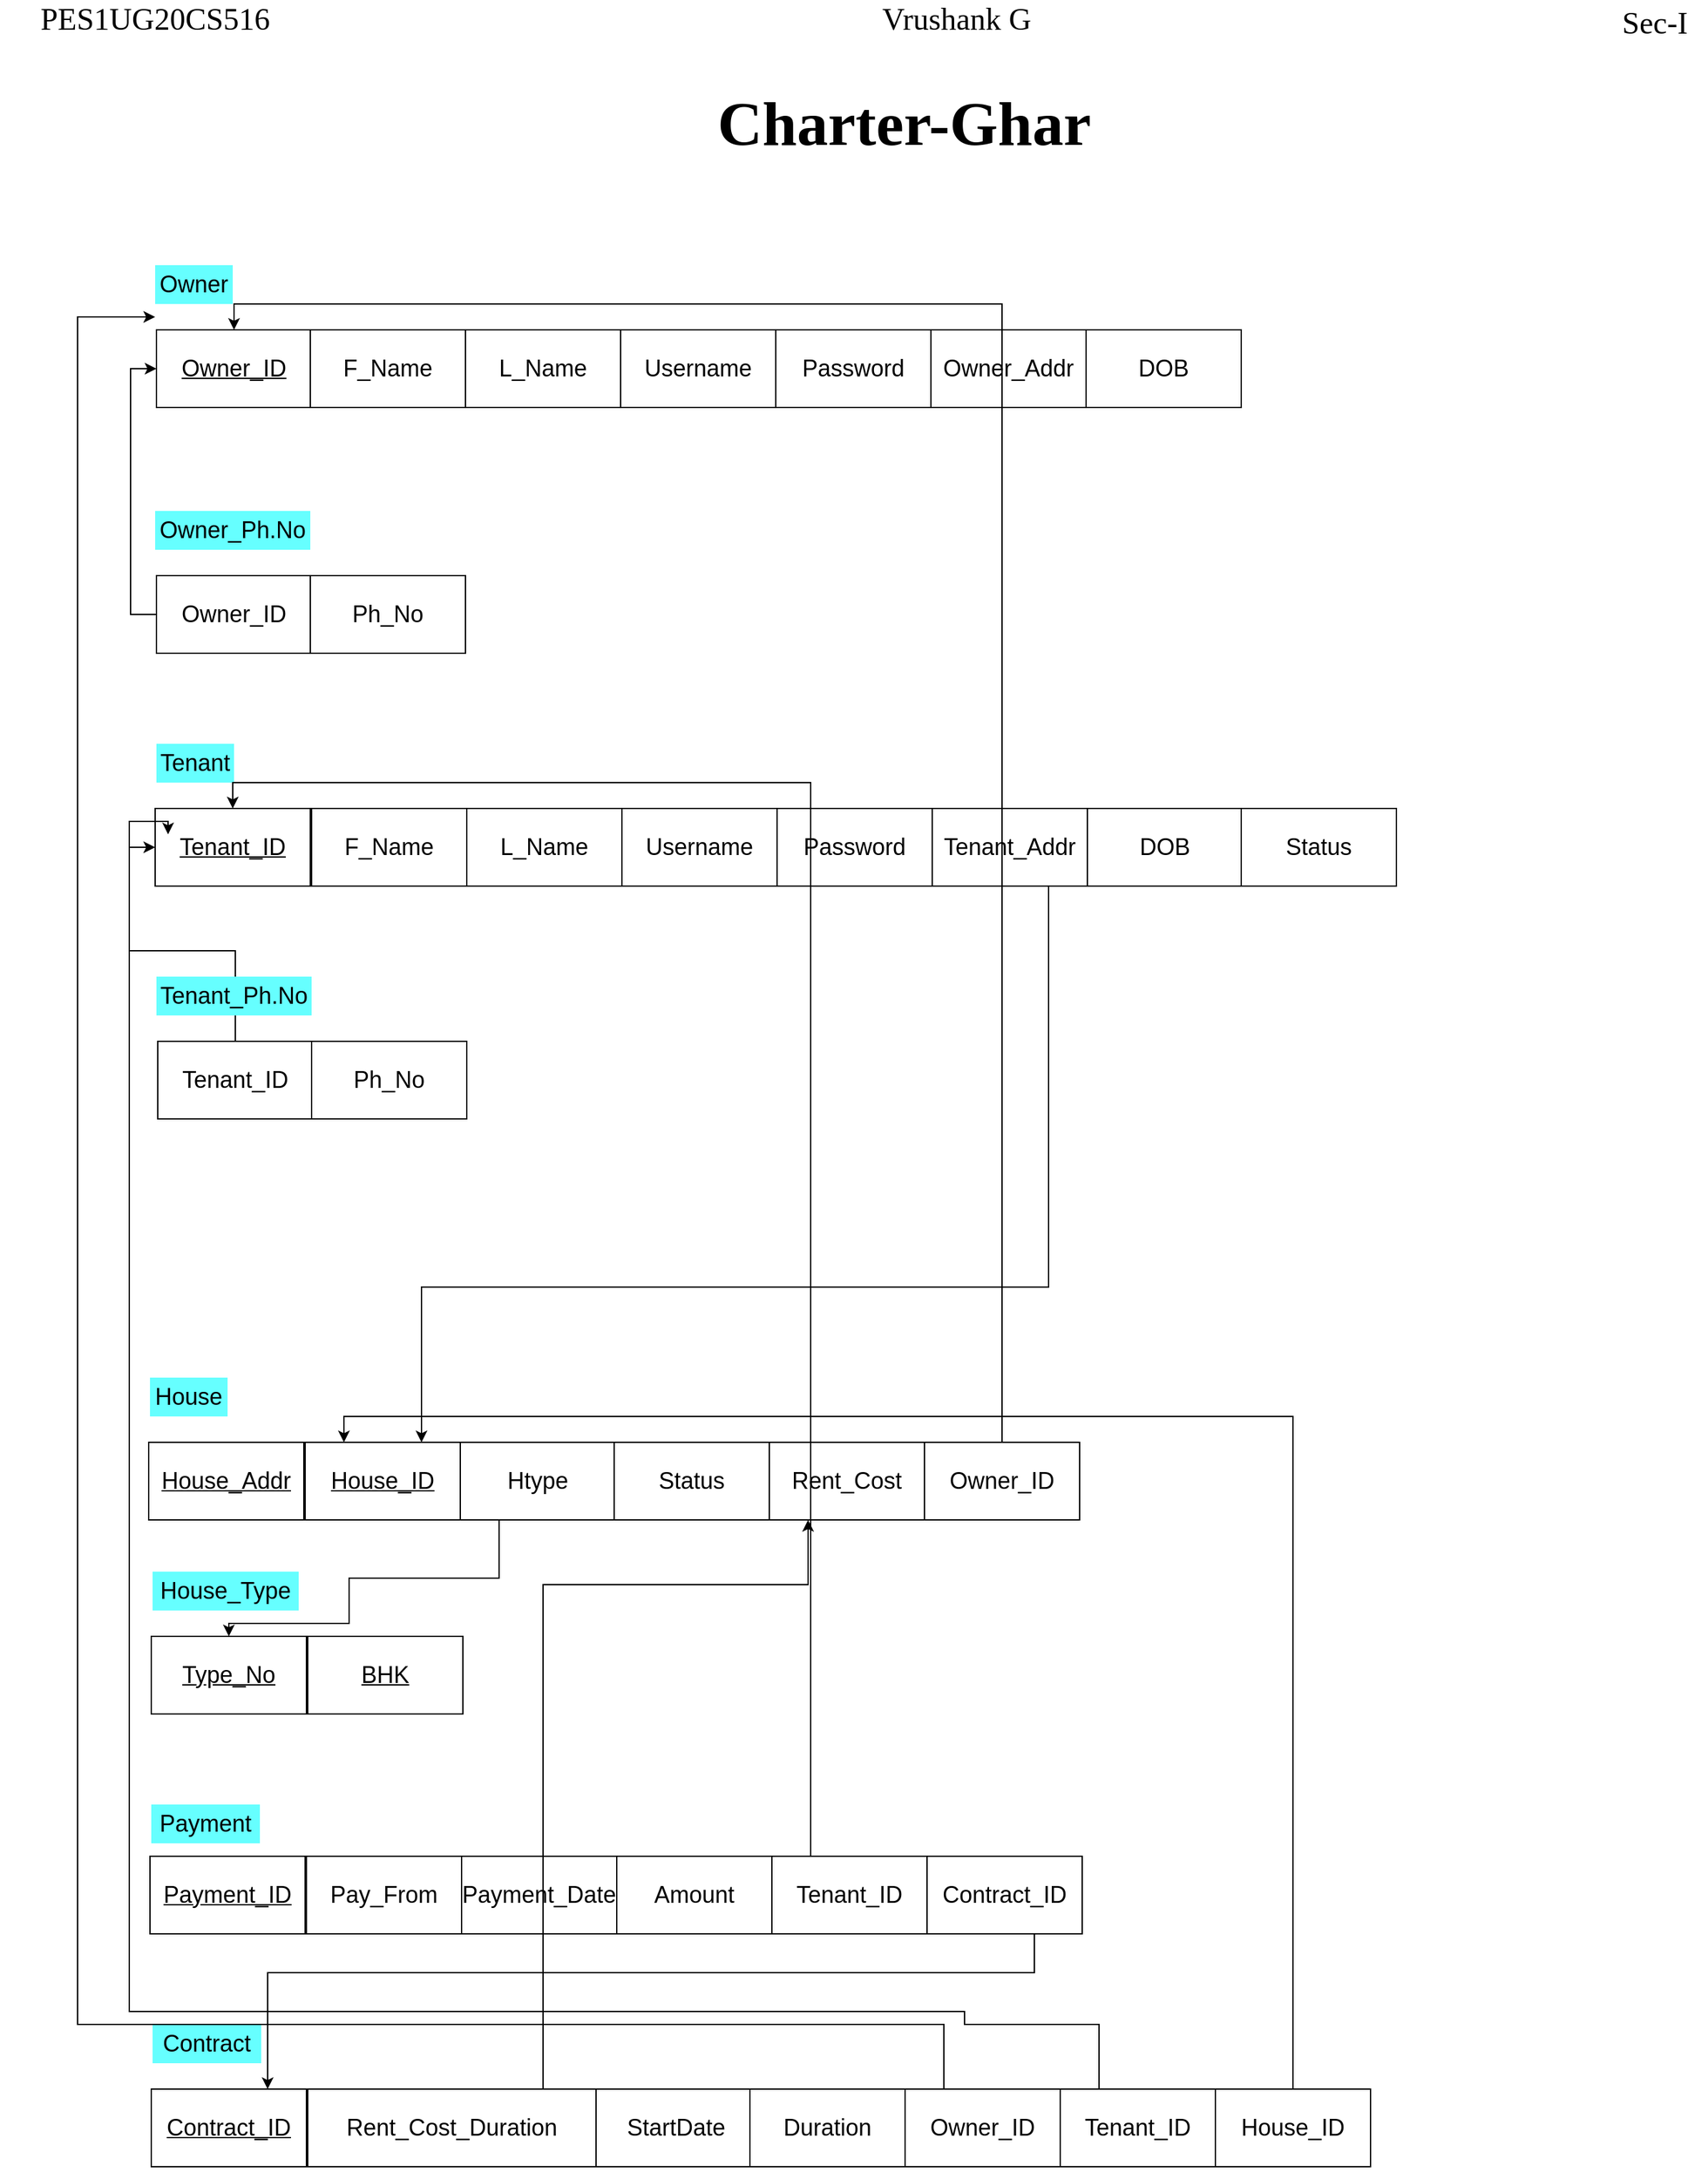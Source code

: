 <mxfile version="20.5.3" type="device"><diagram id="kgpKYQtTHZ0yAKxKKP6v" name="Page-1"><mxGraphModel dx="1826" dy="781" grid="1" gridSize="10" guides="1" tooltips="1" connect="1" arrows="1" fold="1" page="1" pageScale="1" pageWidth="850" pageHeight="1100" math="0" shadow="0"><root><mxCell id="0"/><mxCell id="1" parent="0"/><mxCell id="XXm71MpC5vUa16gWGihy-1" value="&lt;font style=&quot;font-size: 24px;&quot; face=&quot;Lucida Console&quot;&gt;PES1UG20CS516&lt;/font&gt;" style="text;html=1;strokeColor=none;fillColor=none;align=center;verticalAlign=middle;whiteSpace=wrap;rounded=0;" parent="1" vertex="1"><mxGeometry x="70" y="30" width="240" height="20" as="geometry"/></mxCell><mxCell id="XXm71MpC5vUa16gWGihy-2" value="Sec-I" style="text;html=1;strokeColor=none;fillColor=none;align=center;verticalAlign=middle;whiteSpace=wrap;rounded=0;fontFamily=Lucida Console;fontSize=24;" parent="1" vertex="1"><mxGeometry x="1310" y="30" width="80" height="25" as="geometry"/></mxCell><mxCell id="XXm71MpC5vUa16gWGihy-3" value="Vrushank G" style="text;html=1;strokeColor=none;fillColor=none;align=center;verticalAlign=middle;whiteSpace=wrap;rounded=0;fontFamily=Lucida Console;fontSize=24;" parent="1" vertex="1"><mxGeometry x="730" y="25" width="160" height="30" as="geometry"/></mxCell><mxCell id="XXm71MpC5vUa16gWGihy-5" value="&lt;h1&gt;Charter-Ghar&lt;/h1&gt;" style="text;html=1;strokeColor=none;fillColor=none;spacing=5;spacingTop=-20;whiteSpace=wrap;overflow=hidden;rounded=0;fontFamily=Lucida Console;fontSize=24;" parent="1" vertex="1"><mxGeometry x="620" y="70" width="380" height="120" as="geometry"/></mxCell><mxCell id="XXm71MpC5vUa16gWGihy-10" value="&lt;font style=&quot;font-size: 18px;&quot;&gt;&lt;u&gt;Owner_ID&lt;/u&gt;&lt;/font&gt;" style="rounded=0;whiteSpace=wrap;html=1;" parent="1" vertex="1"><mxGeometry x="191" y="280" width="120" height="60" as="geometry"/></mxCell><mxCell id="XXm71MpC5vUa16gWGihy-11" value="&lt;font style=&quot;font-size: 18px;&quot;&gt;F_Name&lt;/font&gt;" style="rounded=0;whiteSpace=wrap;html=1;" parent="1" vertex="1"><mxGeometry x="310" y="280" width="120" height="60" as="geometry"/></mxCell><mxCell id="XXm71MpC5vUa16gWGihy-12" value="&lt;font style=&quot;font-size: 18px;&quot;&gt;Owner&lt;/font&gt;" style="text;html=1;strokeColor=none;fillColor=#66FFFF;align=center;verticalAlign=middle;whiteSpace=wrap;rounded=0;" parent="1" vertex="1"><mxGeometry x="190" y="230" width="60" height="30" as="geometry"/></mxCell><mxCell id="XXm71MpC5vUa16gWGihy-13" value="L_Name" style="rounded=0;whiteSpace=wrap;html=1;fontSize=18;fillColor=#FFFFFF;" parent="1" vertex="1"><mxGeometry x="430" y="280" width="120" height="60" as="geometry"/></mxCell><mxCell id="XXm71MpC5vUa16gWGihy-14" value="Username" style="rounded=0;whiteSpace=wrap;html=1;fontSize=18;fillColor=#FFFFFF;" parent="1" vertex="1"><mxGeometry x="550" y="280" width="120" height="60" as="geometry"/></mxCell><mxCell id="XXm71MpC5vUa16gWGihy-15" value="Password" style="rounded=0;whiteSpace=wrap;html=1;fontSize=18;fillColor=#FFFFFF;" parent="1" vertex="1"><mxGeometry x="670" y="280" width="120" height="60" as="geometry"/></mxCell><mxCell id="XXm71MpC5vUa16gWGihy-16" value="Owner_Addr" style="rounded=0;whiteSpace=wrap;html=1;fontSize=18;fillColor=#FFFFFF;" parent="1" vertex="1"><mxGeometry x="790" y="280" width="120" height="60" as="geometry"/></mxCell><mxCell id="XXm71MpC5vUa16gWGihy-17" value="DOB" style="rounded=0;whiteSpace=wrap;html=1;fontSize=18;fillColor=#FFFFFF;" parent="1" vertex="1"><mxGeometry x="910" y="280" width="120" height="60" as="geometry"/></mxCell><mxCell id="XXm71MpC5vUa16gWGihy-20" value="&lt;font style=&quot;font-size: 18px;&quot;&gt;&lt;u&gt;Tenant_ID&lt;/u&gt;&lt;/font&gt;" style="rounded=0;whiteSpace=wrap;html=1;" parent="1" vertex="1"><mxGeometry x="190" y="650" width="120" height="60" as="geometry"/></mxCell><mxCell id="XXm71MpC5vUa16gWGihy-21" value="&lt;font style=&quot;font-size: 18px;&quot;&gt;Tenant&lt;/font&gt;" style="text;html=1;strokeColor=none;fillColor=#66FFFF;align=center;verticalAlign=middle;whiteSpace=wrap;rounded=0;" parent="1" vertex="1"><mxGeometry x="191" y="600" width="60" height="30" as="geometry"/></mxCell><mxCell id="XXm71MpC5vUa16gWGihy-22" value="L_Name" style="rounded=0;whiteSpace=wrap;html=1;fontSize=18;fillColor=#FFFFFF;" parent="1" vertex="1"><mxGeometry x="431" y="650" width="120" height="60" as="geometry"/></mxCell><mxCell id="XXm71MpC5vUa16gWGihy-23" value="Username" style="rounded=0;whiteSpace=wrap;html=1;fontSize=18;fillColor=#FFFFFF;" parent="1" vertex="1"><mxGeometry x="551" y="650" width="120" height="60" as="geometry"/></mxCell><mxCell id="XXm71MpC5vUa16gWGihy-24" value="Password" style="rounded=0;whiteSpace=wrap;html=1;fontSize=18;fillColor=#FFFFFF;" parent="1" vertex="1"><mxGeometry x="671" y="650" width="120" height="60" as="geometry"/></mxCell><mxCell id="qqbGo0hnAGZ8SuYy_blI-11" style="edgeStyle=orthogonalEdgeStyle;rounded=0;orthogonalLoop=1;jettySize=auto;html=1;exitX=0.75;exitY=1;exitDx=0;exitDy=0;entryX=0.75;entryY=0;entryDx=0;entryDy=0;" parent="1" source="XXm71MpC5vUa16gWGihy-25" target="XXm71MpC5vUa16gWGihy-62" edge="1"><mxGeometry relative="1" as="geometry"><Array as="points"><mxPoint x="881" y="1020"/><mxPoint x="396" y="1020"/></Array></mxGeometry></mxCell><mxCell id="XXm71MpC5vUa16gWGihy-25" value="Tenant_Addr" style="rounded=0;whiteSpace=wrap;html=1;fontSize=18;fillColor=#FFFFFF;" parent="1" vertex="1"><mxGeometry x="791" y="650" width="120" height="60" as="geometry"/></mxCell><mxCell id="XXm71MpC5vUa16gWGihy-26" value="DOB" style="rounded=0;whiteSpace=wrap;html=1;fontSize=18;fillColor=#FFFFFF;" parent="1" vertex="1"><mxGeometry x="911" y="650" width="120" height="60" as="geometry"/></mxCell><mxCell id="XXm71MpC5vUa16gWGihy-28" value="&lt;font style=&quot;font-size: 18px;&quot;&gt;F_Name&lt;/font&gt;" style="rounded=0;whiteSpace=wrap;html=1;" parent="1" vertex="1"><mxGeometry x="311" y="650" width="120" height="60" as="geometry"/></mxCell><mxCell id="XXm71MpC5vUa16gWGihy-29" value="Status" style="rounded=0;whiteSpace=wrap;html=1;fontSize=18;fillColor=#FFFFFF;" parent="1" vertex="1"><mxGeometry x="1030" y="650" width="120" height="60" as="geometry"/></mxCell><mxCell id="XXm71MpC5vUa16gWGihy-52" style="edgeStyle=orthogonalEdgeStyle;rounded=0;orthogonalLoop=1;jettySize=auto;html=1;exitX=0;exitY=0.5;exitDx=0;exitDy=0;entryX=0;entryY=0.5;entryDx=0;entryDy=0;fontSize=18;" parent="1" source="XXm71MpC5vUa16gWGihy-43" target="XXm71MpC5vUa16gWGihy-10" edge="1"><mxGeometry relative="1" as="geometry"/></mxCell><mxCell id="XXm71MpC5vUa16gWGihy-43" value="&lt;font style=&quot;font-size: 18px;&quot;&gt;Owner_ID&lt;/font&gt;" style="rounded=0;whiteSpace=wrap;html=1;" parent="1" vertex="1"><mxGeometry x="191" y="470" width="120" height="60" as="geometry"/></mxCell><mxCell id="XXm71MpC5vUa16gWGihy-44" value="&lt;font style=&quot;font-size: 18px;&quot;&gt;Ph_No&lt;/font&gt;" style="rounded=0;whiteSpace=wrap;html=1;" parent="1" vertex="1"><mxGeometry x="310" y="470" width="120" height="60" as="geometry"/></mxCell><mxCell id="XXm71MpC5vUa16gWGihy-45" value="&lt;font style=&quot;font-size: 18px;&quot;&gt;Owner_Ph.No&lt;/font&gt;" style="text;html=1;strokeColor=none;fillColor=#66FFFF;align=center;verticalAlign=middle;whiteSpace=wrap;rounded=0;" parent="1" vertex="1"><mxGeometry x="190" y="420" width="120" height="30" as="geometry"/></mxCell><mxCell id="XXm71MpC5vUa16gWGihy-57" style="edgeStyle=orthogonalEdgeStyle;rounded=0;orthogonalLoop=1;jettySize=auto;html=1;fontSize=18;entryX=0;entryY=0.5;entryDx=0;entryDy=0;" parent="1" source="XXm71MpC5vUa16gWGihy-53" target="XXm71MpC5vUa16gWGihy-20" edge="1"><mxGeometry relative="1" as="geometry"><mxPoint x="170" y="680" as="targetPoint"/><Array as="points"><mxPoint x="252" y="760"/><mxPoint x="170" y="760"/><mxPoint x="170" y="680"/></Array></mxGeometry></mxCell><mxCell id="XXm71MpC5vUa16gWGihy-53" value="&lt;font style=&quot;font-size: 18px;&quot;&gt;Tenant_ID&lt;/font&gt;" style="rounded=0;whiteSpace=wrap;html=1;" parent="1" vertex="1"><mxGeometry x="192" y="830" width="120" height="60" as="geometry"/></mxCell><mxCell id="XXm71MpC5vUa16gWGihy-54" value="&lt;font style=&quot;font-size: 18px;&quot;&gt;Ph_No&lt;/font&gt;" style="rounded=0;whiteSpace=wrap;html=1;" parent="1" vertex="1"><mxGeometry x="311" y="830" width="120" height="60" as="geometry"/></mxCell><mxCell id="XXm71MpC5vUa16gWGihy-55" value="&lt;font style=&quot;font-size: 18px;&quot;&gt;Tenant_Ph.No&lt;/font&gt;" style="text;html=1;strokeColor=none;fillColor=#66FFFF;align=center;verticalAlign=middle;whiteSpace=wrap;rounded=0;" parent="1" vertex="1"><mxGeometry x="191" y="780" width="120" height="30" as="geometry"/></mxCell><mxCell id="XXm71MpC5vUa16gWGihy-61" value="&lt;font style=&quot;font-size: 18px;&quot;&gt;&lt;u&gt;House_Addr&lt;/u&gt;&lt;/font&gt;" style="rounded=0;whiteSpace=wrap;html=1;" parent="1" vertex="1"><mxGeometry x="185" y="1140" width="120" height="60" as="geometry"/></mxCell><mxCell id="XXm71MpC5vUa16gWGihy-62" value="&lt;span style=&quot;font-size: 18px;&quot;&gt;&lt;u&gt;House_ID&lt;/u&gt;&lt;/span&gt;" style="rounded=0;whiteSpace=wrap;html=1;" parent="1" vertex="1"><mxGeometry x="306" y="1140" width="120" height="60" as="geometry"/></mxCell><mxCell id="XXm71MpC5vUa16gWGihy-63" value="&lt;font style=&quot;font-size: 18px;&quot;&gt;House&lt;/font&gt;" style="text;html=1;strokeColor=none;fillColor=#66FFFF;align=center;verticalAlign=middle;whiteSpace=wrap;rounded=0;" parent="1" vertex="1"><mxGeometry x="186" y="1090" width="60" height="30" as="geometry"/></mxCell><mxCell id="NHOiOmwXmnxXCTb3upP3-7" style="edgeStyle=orthogonalEdgeStyle;rounded=0;orthogonalLoop=1;jettySize=auto;html=1;exitX=0.25;exitY=1;exitDx=0;exitDy=0;" parent="1" source="XXm71MpC5vUa16gWGihy-64" target="NHOiOmwXmnxXCTb3upP3-2" edge="1"><mxGeometry relative="1" as="geometry"><Array as="points"><mxPoint x="456" y="1245"/><mxPoint x="340" y="1245"/><mxPoint x="340" y="1280"/><mxPoint x="247" y="1280"/></Array></mxGeometry></mxCell><mxCell id="XXm71MpC5vUa16gWGihy-64" value="Htype" style="rounded=0;whiteSpace=wrap;html=1;fontSize=18;fillColor=#FFFFFF;" parent="1" vertex="1"><mxGeometry x="426" y="1140" width="120" height="60" as="geometry"/></mxCell><mxCell id="XXm71MpC5vUa16gWGihy-65" value="Status" style="rounded=0;whiteSpace=wrap;html=1;fontSize=18;fillColor=#FFFFFF;" parent="1" vertex="1"><mxGeometry x="545" y="1140" width="120" height="60" as="geometry"/></mxCell><mxCell id="XXm71MpC5vUa16gWGihy-66" value="Rent_Cost" style="rounded=0;whiteSpace=wrap;html=1;fontSize=18;fillColor=#FFFFFF;" parent="1" vertex="1"><mxGeometry x="665" y="1140" width="120" height="60" as="geometry"/></mxCell><mxCell id="XXm71MpC5vUa16gWGihy-69" style="edgeStyle=orthogonalEdgeStyle;rounded=0;orthogonalLoop=1;jettySize=auto;html=1;exitX=0.5;exitY=0;exitDx=0;exitDy=0;entryX=0.5;entryY=0;entryDx=0;entryDy=0;fontSize=18;" parent="1" source="XXm71MpC5vUa16gWGihy-67" target="XXm71MpC5vUa16gWGihy-10" edge="1"><mxGeometry relative="1" as="geometry"/></mxCell><mxCell id="XXm71MpC5vUa16gWGihy-67" value="Owner_ID" style="rounded=0;whiteSpace=wrap;html=1;fontSize=18;fillColor=#FFFFFF;" parent="1" vertex="1"><mxGeometry x="785" y="1140" width="120" height="60" as="geometry"/></mxCell><mxCell id="XXm71MpC5vUa16gWGihy-70" value="&lt;font style=&quot;font-size: 18px;&quot;&gt;&lt;u&gt;Payment_ID&lt;/u&gt;&lt;/font&gt;" style="rounded=0;whiteSpace=wrap;html=1;" parent="1" vertex="1"><mxGeometry x="186" y="1460" width="120" height="60" as="geometry"/></mxCell><mxCell id="XXm71MpC5vUa16gWGihy-71" value="&lt;span style=&quot;font-size: 18px;&quot;&gt;Pay_From&lt;/span&gt;" style="rounded=0;whiteSpace=wrap;html=1;" parent="1" vertex="1"><mxGeometry x="307" y="1460" width="120" height="60" as="geometry"/></mxCell><mxCell id="XXm71MpC5vUa16gWGihy-72" value="&lt;font style=&quot;font-size: 18px;&quot;&gt;Payment&lt;/font&gt;" style="text;html=1;strokeColor=none;fillColor=#66FFFF;align=center;verticalAlign=middle;whiteSpace=wrap;rounded=0;" parent="1" vertex="1"><mxGeometry x="187" y="1420" width="84" height="30" as="geometry"/></mxCell><mxCell id="XXm71MpC5vUa16gWGihy-74" value="Payment_Date" style="rounded=0;whiteSpace=wrap;html=1;fontSize=18;fillColor=#FFFFFF;" parent="1" vertex="1"><mxGeometry x="427" y="1460" width="120" height="60" as="geometry"/></mxCell><mxCell id="XXm71MpC5vUa16gWGihy-75" value="Amount" style="rounded=0;whiteSpace=wrap;html=1;fontSize=18;fillColor=#FFFFFF;" parent="1" vertex="1"><mxGeometry x="547" y="1460" width="120" height="60" as="geometry"/></mxCell><mxCell id="XXm71MpC5vUa16gWGihy-78" style="edgeStyle=orthogonalEdgeStyle;rounded=0;orthogonalLoop=1;jettySize=auto;html=1;exitX=0.25;exitY=0;exitDx=0;exitDy=0;entryX=0.5;entryY=0;entryDx=0;entryDy=0;fontSize=18;" parent="1" source="XXm71MpC5vUa16gWGihy-76" target="XXm71MpC5vUa16gWGihy-20" edge="1"><mxGeometry relative="1" as="geometry"/></mxCell><mxCell id="XXm71MpC5vUa16gWGihy-76" value="Tenant_ID" style="rounded=0;whiteSpace=wrap;html=1;fontSize=18;fillColor=#FFFFFF;" parent="1" vertex="1"><mxGeometry x="667" y="1460" width="120" height="60" as="geometry"/></mxCell><mxCell id="Zw3vPFXqb1oJFYh0FD2--1" style="edgeStyle=orthogonalEdgeStyle;rounded=0;orthogonalLoop=1;jettySize=auto;html=1;exitX=0.25;exitY=1;exitDx=0;exitDy=0;entryX=0.75;entryY=0;entryDx=0;entryDy=0;" parent="1" source="XXm71MpC5vUa16gWGihy-77" target="XXm71MpC5vUa16gWGihy-79" edge="1"><mxGeometry relative="1" as="geometry"><Array as="points"><mxPoint x="870" y="1520"/><mxPoint x="870" y="1550"/><mxPoint x="277" y="1550"/></Array></mxGeometry></mxCell><mxCell id="XXm71MpC5vUa16gWGihy-77" value="Contract_ID" style="rounded=0;whiteSpace=wrap;html=1;fontSize=18;fillColor=#FFFFFF;" parent="1" vertex="1"><mxGeometry x="787" y="1460" width="120" height="60" as="geometry"/></mxCell><mxCell id="XXm71MpC5vUa16gWGihy-79" value="&lt;font style=&quot;font-size: 18px;&quot;&gt;&lt;u&gt;Contract_ID&lt;/u&gt;&lt;/font&gt;" style="rounded=0;whiteSpace=wrap;html=1;" parent="1" vertex="1"><mxGeometry x="187" y="1640" width="120" height="60" as="geometry"/></mxCell><mxCell id="qqbGo0hnAGZ8SuYy_blI-1" style="edgeStyle=orthogonalEdgeStyle;rounded=0;orthogonalLoop=1;jettySize=auto;html=1;entryX=0.25;entryY=1;entryDx=0;entryDy=0;" parent="1" source="XXm71MpC5vUa16gWGihy-80" target="XXm71MpC5vUa16gWGihy-66" edge="1"><mxGeometry relative="1" as="geometry"><Array as="points"><mxPoint x="490" y="1250"/><mxPoint x="695" y="1250"/></Array></mxGeometry></mxCell><mxCell id="XXm71MpC5vUa16gWGihy-80" value="&lt;span style=&quot;font-size: 18px;&quot;&gt;Rent_Cost_Duration&lt;/span&gt;" style="rounded=0;whiteSpace=wrap;html=1;" parent="1" vertex="1"><mxGeometry x="308" y="1640" width="223" height="60" as="geometry"/></mxCell><mxCell id="XXm71MpC5vUa16gWGihy-81" value="&lt;font style=&quot;font-size: 18px;&quot;&gt;Contract&lt;/font&gt;" style="text;html=1;strokeColor=none;fillColor=#66FFFF;align=center;verticalAlign=middle;whiteSpace=wrap;rounded=0;" parent="1" vertex="1"><mxGeometry x="188" y="1590" width="84" height="30" as="geometry"/></mxCell><mxCell id="XXm71MpC5vUa16gWGihy-82" value="StartDate" style="rounded=0;whiteSpace=wrap;html=1;fontSize=18;fillColor=#FFFFFF;" parent="1" vertex="1"><mxGeometry x="531" y="1640" width="124" height="60" as="geometry"/></mxCell><mxCell id="XXm71MpC5vUa16gWGihy-83" value="Duration" style="rounded=0;whiteSpace=wrap;html=1;fontSize=18;fillColor=#FFFFFF;" parent="1" vertex="1"><mxGeometry x="650" y="1640" width="120" height="60" as="geometry"/></mxCell><mxCell id="XXm71MpC5vUa16gWGihy-87" style="edgeStyle=orthogonalEdgeStyle;rounded=0;orthogonalLoop=1;jettySize=auto;html=1;exitX=0.25;exitY=1;exitDx=0;exitDy=0;fontSize=18;" parent="1" source="XXm71MpC5vUa16gWGihy-84" edge="1"><mxGeometry relative="1" as="geometry"><mxPoint x="190" y="270" as="targetPoint"/><Array as="points"><mxPoint x="800" y="1590"/><mxPoint x="130" y="1590"/><mxPoint x="130" y="270"/></Array></mxGeometry></mxCell><mxCell id="XXm71MpC5vUa16gWGihy-84" value="Owner_ID" style="rounded=0;whiteSpace=wrap;html=1;fontSize=18;fillColor=#FFFFFF;" parent="1" vertex="1"><mxGeometry x="770" y="1640" width="120" height="60" as="geometry"/></mxCell><mxCell id="XXm71MpC5vUa16gWGihy-88" style="edgeStyle=orthogonalEdgeStyle;rounded=0;orthogonalLoop=1;jettySize=auto;html=1;exitX=0.25;exitY=1;exitDx=0;exitDy=0;fontSize=18;" parent="1" source="XXm71MpC5vUa16gWGihy-85" edge="1"><mxGeometry relative="1" as="geometry"><mxPoint x="200" y="670" as="targetPoint"/><Array as="points"><mxPoint x="920" y="1590"/><mxPoint x="816" y="1590"/><mxPoint x="816" y="1580"/><mxPoint x="170" y="1580"/><mxPoint x="170" y="660"/><mxPoint x="200" y="660"/></Array></mxGeometry></mxCell><mxCell id="XXm71MpC5vUa16gWGihy-85" value="Tenant_ID" style="rounded=0;whiteSpace=wrap;html=1;fontSize=18;fillColor=#FFFFFF;" parent="1" vertex="1"><mxGeometry x="890" y="1640" width="120" height="60" as="geometry"/></mxCell><mxCell id="XXm71MpC5vUa16gWGihy-89" style="edgeStyle=orthogonalEdgeStyle;rounded=0;orthogonalLoop=1;jettySize=auto;html=1;exitX=0.5;exitY=0;exitDx=0;exitDy=0;entryX=0.25;entryY=0;entryDx=0;entryDy=0;fontSize=18;" parent="1" source="XXm71MpC5vUa16gWGihy-86" target="XXm71MpC5vUa16gWGihy-62" edge="1"><mxGeometry relative="1" as="geometry"/></mxCell><mxCell id="XXm71MpC5vUa16gWGihy-86" value="House_ID" style="rounded=0;whiteSpace=wrap;html=1;fontSize=18;fillColor=#FFFFFF;" parent="1" vertex="1"><mxGeometry x="1010" y="1640" width="120" height="60" as="geometry"/></mxCell><mxCell id="NHOiOmwXmnxXCTb3upP3-1" value="&lt;font style=&quot;font-size: 18px;&quot;&gt;House_Type&lt;/font&gt;" style="text;html=1;strokeColor=none;fillColor=#66FFFF;align=center;verticalAlign=middle;whiteSpace=wrap;rounded=0;" parent="1" vertex="1"><mxGeometry x="188" y="1240" width="113" height="30" as="geometry"/></mxCell><mxCell id="NHOiOmwXmnxXCTb3upP3-2" value="&lt;font style=&quot;font-size: 18px;&quot;&gt;&lt;u&gt;Type_No&lt;/u&gt;&lt;/font&gt;" style="rounded=0;whiteSpace=wrap;html=1;" parent="1" vertex="1"><mxGeometry x="187" y="1290" width="120" height="60" as="geometry"/></mxCell><mxCell id="NHOiOmwXmnxXCTb3upP3-3" value="&lt;span style=&quot;font-size: 18px;&quot;&gt;&lt;u&gt;BHK&lt;/u&gt;&lt;/span&gt;" style="rounded=0;whiteSpace=wrap;html=1;" parent="1" vertex="1"><mxGeometry x="308" y="1290" width="120" height="60" as="geometry"/></mxCell></root></mxGraphModel></diagram></mxfile>